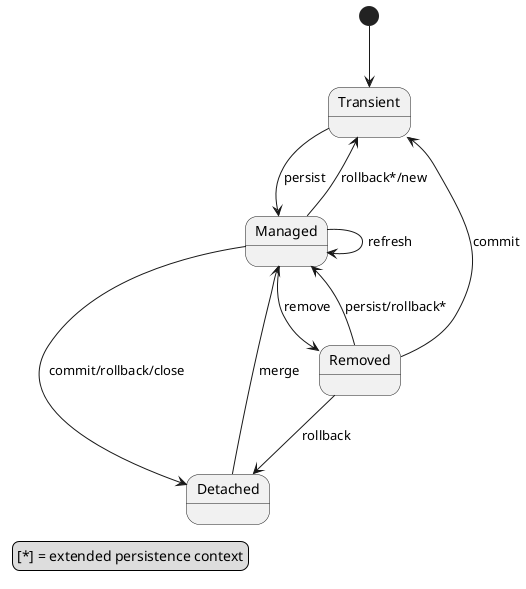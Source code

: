 @startuml

  [*] --> Transient
  Transient --> Managed: persist
  Managed --> Detached: commit/rollback/close
  Detached --> Managed: merge
  Managed --> Removed: remove
  Removed --> Transient: commit
  Managed --> Transient: rollback*/new
  Managed --> Managed: refresh
  Removed --> Managed: persist/rollback*
  Removed --> Detached: rollback

  legend left
    [*] = extended persistence context
  end legend

@enduml
